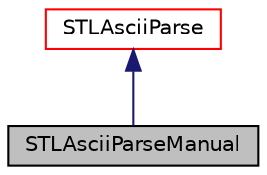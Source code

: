 digraph "STLAsciiParseManual"
{
  bgcolor="transparent";
  edge [fontname="Helvetica",fontsize="10",labelfontname="Helvetica",labelfontsize="10"];
  node [fontname="Helvetica",fontsize="10",shape=record];
  Node1 [label="STLAsciiParseManual",height=0.2,width=0.4,color="black", fillcolor="grey75", style="filled" fontcolor="black"];
  Node2 -> Node1 [dir="back",color="midnightblue",fontsize="10",style="solid",fontname="Helvetica"];
  Node2 [label="STLAsciiParse",height=0.2,width=0.4,color="red",URL="$classFoam_1_1Detail_1_1STLAsciiParse.html",tooltip="Internal class used when parsing STL ASCII format. "];
}
